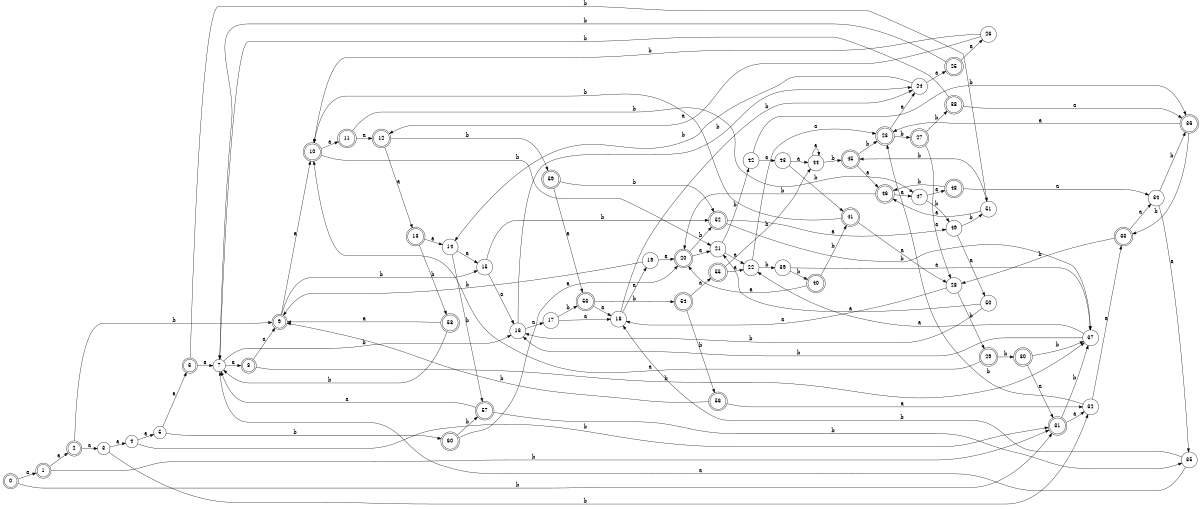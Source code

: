 digraph n49_5 {
__start0 [label="" shape="none"];

rankdir=LR;
size="8,5";

s0 [style="rounded,filled", color="black", fillcolor="white" shape="doublecircle", label="0"];
s1 [style="rounded,filled", color="black", fillcolor="white" shape="doublecircle", label="1"];
s2 [style="rounded,filled", color="black", fillcolor="white" shape="doublecircle", label="2"];
s3 [style="filled", color="black", fillcolor="white" shape="circle", label="3"];
s4 [style="filled", color="black", fillcolor="white" shape="circle", label="4"];
s5 [style="filled", color="black", fillcolor="white" shape="circle", label="5"];
s6 [style="rounded,filled", color="black", fillcolor="white" shape="doublecircle", label="6"];
s7 [style="filled", color="black", fillcolor="white" shape="circle", label="7"];
s8 [style="rounded,filled", color="black", fillcolor="white" shape="doublecircle", label="8"];
s9 [style="rounded,filled", color="black", fillcolor="white" shape="doublecircle", label="9"];
s10 [style="rounded,filled", color="black", fillcolor="white" shape="doublecircle", label="10"];
s11 [style="rounded,filled", color="black", fillcolor="white" shape="doublecircle", label="11"];
s12 [style="rounded,filled", color="black", fillcolor="white" shape="doublecircle", label="12"];
s13 [style="rounded,filled", color="black", fillcolor="white" shape="doublecircle", label="13"];
s14 [style="filled", color="black", fillcolor="white" shape="circle", label="14"];
s15 [style="filled", color="black", fillcolor="white" shape="circle", label="15"];
s16 [style="filled", color="black", fillcolor="white" shape="circle", label="16"];
s17 [style="filled", color="black", fillcolor="white" shape="circle", label="17"];
s18 [style="filled", color="black", fillcolor="white" shape="circle", label="18"];
s19 [style="filled", color="black", fillcolor="white" shape="circle", label="19"];
s20 [style="rounded,filled", color="black", fillcolor="white" shape="doublecircle", label="20"];
s21 [style="filled", color="black", fillcolor="white" shape="circle", label="21"];
s22 [style="filled", color="black", fillcolor="white" shape="circle", label="22"];
s23 [style="rounded,filled", color="black", fillcolor="white" shape="doublecircle", label="23"];
s24 [style="filled", color="black", fillcolor="white" shape="circle", label="24"];
s25 [style="rounded,filled", color="black", fillcolor="white" shape="doublecircle", label="25"];
s26 [style="filled", color="black", fillcolor="white" shape="circle", label="26"];
s27 [style="rounded,filled", color="black", fillcolor="white" shape="doublecircle", label="27"];
s28 [style="filled", color="black", fillcolor="white" shape="circle", label="28"];
s29 [style="rounded,filled", color="black", fillcolor="white" shape="doublecircle", label="29"];
s30 [style="rounded,filled", color="black", fillcolor="white" shape="doublecircle", label="30"];
s31 [style="rounded,filled", color="black", fillcolor="white" shape="doublecircle", label="31"];
s32 [style="filled", color="black", fillcolor="white" shape="circle", label="32"];
s33 [style="rounded,filled", color="black", fillcolor="white" shape="doublecircle", label="33"];
s34 [style="filled", color="black", fillcolor="white" shape="circle", label="34"];
s35 [style="filled", color="black", fillcolor="white" shape="circle", label="35"];
s36 [style="rounded,filled", color="black", fillcolor="white" shape="doublecircle", label="36"];
s37 [style="filled", color="black", fillcolor="white" shape="circle", label="37"];
s38 [style="rounded,filled", color="black", fillcolor="white" shape="doublecircle", label="38"];
s39 [style="filled", color="black", fillcolor="white" shape="circle", label="39"];
s40 [style="rounded,filled", color="black", fillcolor="white" shape="doublecircle", label="40"];
s41 [style="rounded,filled", color="black", fillcolor="white" shape="doublecircle", label="41"];
s42 [style="filled", color="black", fillcolor="white" shape="circle", label="42"];
s43 [style="filled", color="black", fillcolor="white" shape="circle", label="43"];
s44 [style="filled", color="black", fillcolor="white" shape="circle", label="44"];
s45 [style="rounded,filled", color="black", fillcolor="white" shape="doublecircle", label="45"];
s46 [style="rounded,filled", color="black", fillcolor="white" shape="doublecircle", label="46"];
s47 [style="filled", color="black", fillcolor="white" shape="circle", label="47"];
s48 [style="rounded,filled", color="black", fillcolor="white" shape="doublecircle", label="48"];
s49 [style="filled", color="black", fillcolor="white" shape="circle", label="49"];
s50 [style="filled", color="black", fillcolor="white" shape="circle", label="50"];
s51 [style="filled", color="black", fillcolor="white" shape="circle", label="51"];
s52 [style="rounded,filled", color="black", fillcolor="white" shape="doublecircle", label="52"];
s53 [style="rounded,filled", color="black", fillcolor="white" shape="doublecircle", label="53"];
s54 [style="rounded,filled", color="black", fillcolor="white" shape="doublecircle", label="54"];
s55 [style="rounded,filled", color="black", fillcolor="white" shape="doublecircle", label="55"];
s56 [style="rounded,filled", color="black", fillcolor="white" shape="doublecircle", label="56"];
s57 [style="rounded,filled", color="black", fillcolor="white" shape="doublecircle", label="57"];
s58 [style="rounded,filled", color="black", fillcolor="white" shape="doublecircle", label="58"];
s59 [style="rounded,filled", color="black", fillcolor="white" shape="doublecircle", label="59"];
s60 [style="rounded,filled", color="black", fillcolor="white" shape="doublecircle", label="60"];
s0 -> s1 [label="a"];
s0 -> s31 [label="b"];
s1 -> s2 [label="a"];
s1 -> s31 [label="b"];
s2 -> s3 [label="a"];
s2 -> s9 [label="b"];
s3 -> s4 [label="a"];
s3 -> s32 [label="b"];
s4 -> s5 [label="a"];
s4 -> s31 [label="b"];
s5 -> s6 [label="a"];
s5 -> s60 [label="b"];
s6 -> s7 [label="a"];
s6 -> s51 [label="b"];
s7 -> s8 [label="a"];
s7 -> s16 [label="b"];
s8 -> s9 [label="a"];
s8 -> s37 [label="b"];
s9 -> s10 [label="a"];
s9 -> s15 [label="b"];
s10 -> s11 [label="a"];
s10 -> s21 [label="b"];
s11 -> s12 [label="a"];
s11 -> s47 [label="b"];
s12 -> s13 [label="a"];
s12 -> s59 [label="b"];
s13 -> s14 [label="a"];
s13 -> s58 [label="b"];
s14 -> s15 [label="a"];
s14 -> s57 [label="b"];
s15 -> s16 [label="a"];
s15 -> s52 [label="b"];
s16 -> s17 [label="a"];
s16 -> s24 [label="b"];
s17 -> s18 [label="a"];
s17 -> s53 [label="b"];
s18 -> s19 [label="a"];
s18 -> s24 [label="b"];
s19 -> s20 [label="a"];
s19 -> s9 [label="b"];
s20 -> s21 [label="a"];
s20 -> s52 [label="b"];
s21 -> s22 [label="a"];
s21 -> s42 [label="b"];
s22 -> s23 [label="a"];
s22 -> s39 [label="b"];
s23 -> s24 [label="a"];
s23 -> s27 [label="b"];
s24 -> s25 [label="a"];
s24 -> s14 [label="b"];
s25 -> s26 [label="a"];
s25 -> s7 [label="b"];
s26 -> s12 [label="a"];
s26 -> s10 [label="b"];
s27 -> s28 [label="a"];
s27 -> s38 [label="b"];
s28 -> s18 [label="a"];
s28 -> s29 [label="b"];
s29 -> s10 [label="a"];
s29 -> s30 [label="b"];
s30 -> s31 [label="a"];
s30 -> s37 [label="b"];
s31 -> s32 [label="a"];
s31 -> s37 [label="b"];
s32 -> s33 [label="a"];
s32 -> s23 [label="b"];
s33 -> s34 [label="a"];
s33 -> s28 [label="b"];
s34 -> s35 [label="a"];
s34 -> s36 [label="b"];
s35 -> s7 [label="a"];
s35 -> s18 [label="b"];
s36 -> s23 [label="a"];
s36 -> s33 [label="b"];
s37 -> s22 [label="a"];
s37 -> s16 [label="b"];
s38 -> s36 [label="a"];
s38 -> s7 [label="b"];
s39 -> s37 [label="a"];
s39 -> s40 [label="b"];
s40 -> s20 [label="a"];
s40 -> s41 [label="b"];
s41 -> s28 [label="a"];
s41 -> s10 [label="b"];
s42 -> s43 [label="a"];
s42 -> s36 [label="b"];
s43 -> s44 [label="a"];
s43 -> s41 [label="b"];
s44 -> s44 [label="a"];
s44 -> s45 [label="b"];
s45 -> s46 [label="a"];
s45 -> s23 [label="b"];
s46 -> s47 [label="a"];
s46 -> s20 [label="b"];
s47 -> s48 [label="a"];
s47 -> s49 [label="b"];
s48 -> s34 [label="a"];
s48 -> s46 [label="b"];
s49 -> s50 [label="a"];
s49 -> s51 [label="b"];
s50 -> s21 [label="a"];
s50 -> s16 [label="b"];
s51 -> s46 [label="a"];
s51 -> s45 [label="b"];
s52 -> s49 [label="a"];
s52 -> s37 [label="b"];
s53 -> s18 [label="a"];
s53 -> s54 [label="b"];
s54 -> s55 [label="a"];
s54 -> s56 [label="b"];
s55 -> s22 [label="a"];
s55 -> s44 [label="b"];
s56 -> s32 [label="a"];
s56 -> s9 [label="b"];
s57 -> s7 [label="a"];
s57 -> s35 [label="b"];
s58 -> s9 [label="a"];
s58 -> s7 [label="b"];
s59 -> s53 [label="a"];
s59 -> s52 [label="b"];
s60 -> s20 [label="a"];
s60 -> s57 [label="b"];

}